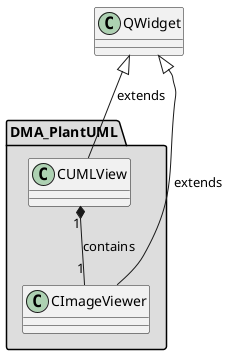 
@startuml

skinparam wrapWidth 600
package "DMA_PlantUML" #DDDDDD
{

class "CImageViewer"
{
}

class "CUMLView"
{
}

}

'====================Inheritance section====================
QWidget <|-- CImageViewer : extends
QWidget <|-- CUMLView : extends

'====================Dependencies section====================
CUMLView "1" *-- "1" CImageViewer : contains

@enduml